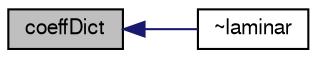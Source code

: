 digraph "coeffDict"
{
  bgcolor="transparent";
  edge [fontname="FreeSans",fontsize="10",labelfontname="FreeSans",labelfontsize="10"];
  node [fontname="FreeSans",fontsize="10",shape=record];
  rankdir="LR";
  Node17 [label="coeffDict",height=0.2,width=0.4,color="black", fillcolor="grey75", style="filled", fontcolor="black"];
  Node17 -> Node18 [dir="back",color="midnightblue",fontsize="10",style="solid",fontname="FreeSans"];
  Node18 [label="~laminar",height=0.2,width=0.4,color="black",URL="$a30814.html#aab3f0df2cec4d39fb61a7fc06033240c",tooltip="Destructor. "];
}
